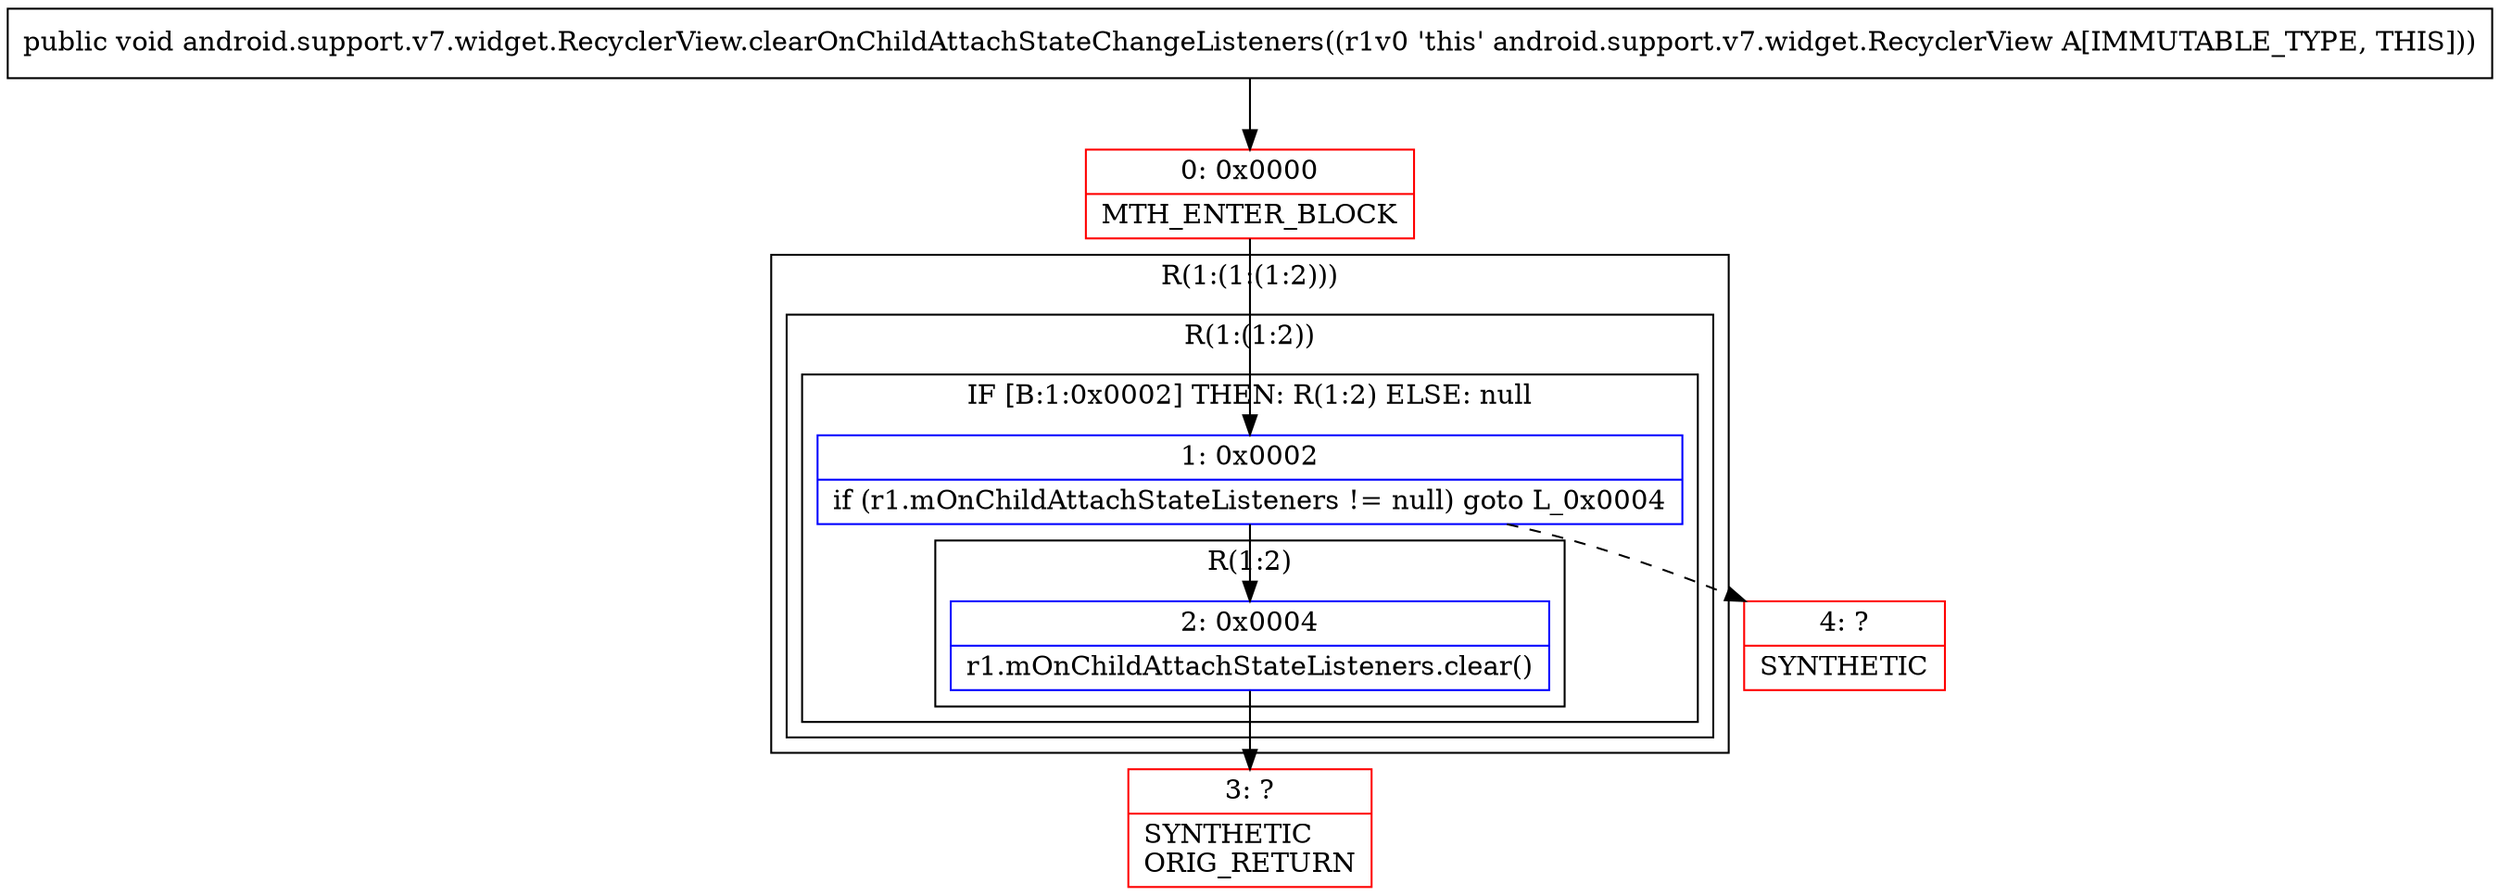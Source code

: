 digraph "CFG forandroid.support.v7.widget.RecyclerView.clearOnChildAttachStateChangeListeners()V" {
subgraph cluster_Region_954473143 {
label = "R(1:(1:(1:2)))";
node [shape=record,color=blue];
subgraph cluster_Region_542366931 {
label = "R(1:(1:2))";
node [shape=record,color=blue];
subgraph cluster_IfRegion_930034356 {
label = "IF [B:1:0x0002] THEN: R(1:2) ELSE: null";
node [shape=record,color=blue];
Node_1 [shape=record,label="{1\:\ 0x0002|if (r1.mOnChildAttachStateListeners != null) goto L_0x0004\l}"];
subgraph cluster_Region_684820152 {
label = "R(1:2)";
node [shape=record,color=blue];
Node_2 [shape=record,label="{2\:\ 0x0004|r1.mOnChildAttachStateListeners.clear()\l}"];
}
}
}
}
Node_0 [shape=record,color=red,label="{0\:\ 0x0000|MTH_ENTER_BLOCK\l}"];
Node_3 [shape=record,color=red,label="{3\:\ ?|SYNTHETIC\lORIG_RETURN\l}"];
Node_4 [shape=record,color=red,label="{4\:\ ?|SYNTHETIC\l}"];
MethodNode[shape=record,label="{public void android.support.v7.widget.RecyclerView.clearOnChildAttachStateChangeListeners((r1v0 'this' android.support.v7.widget.RecyclerView A[IMMUTABLE_TYPE, THIS])) }"];
MethodNode -> Node_0;
Node_1 -> Node_2;
Node_1 -> Node_4[style=dashed];
Node_2 -> Node_3;
Node_0 -> Node_1;
}

